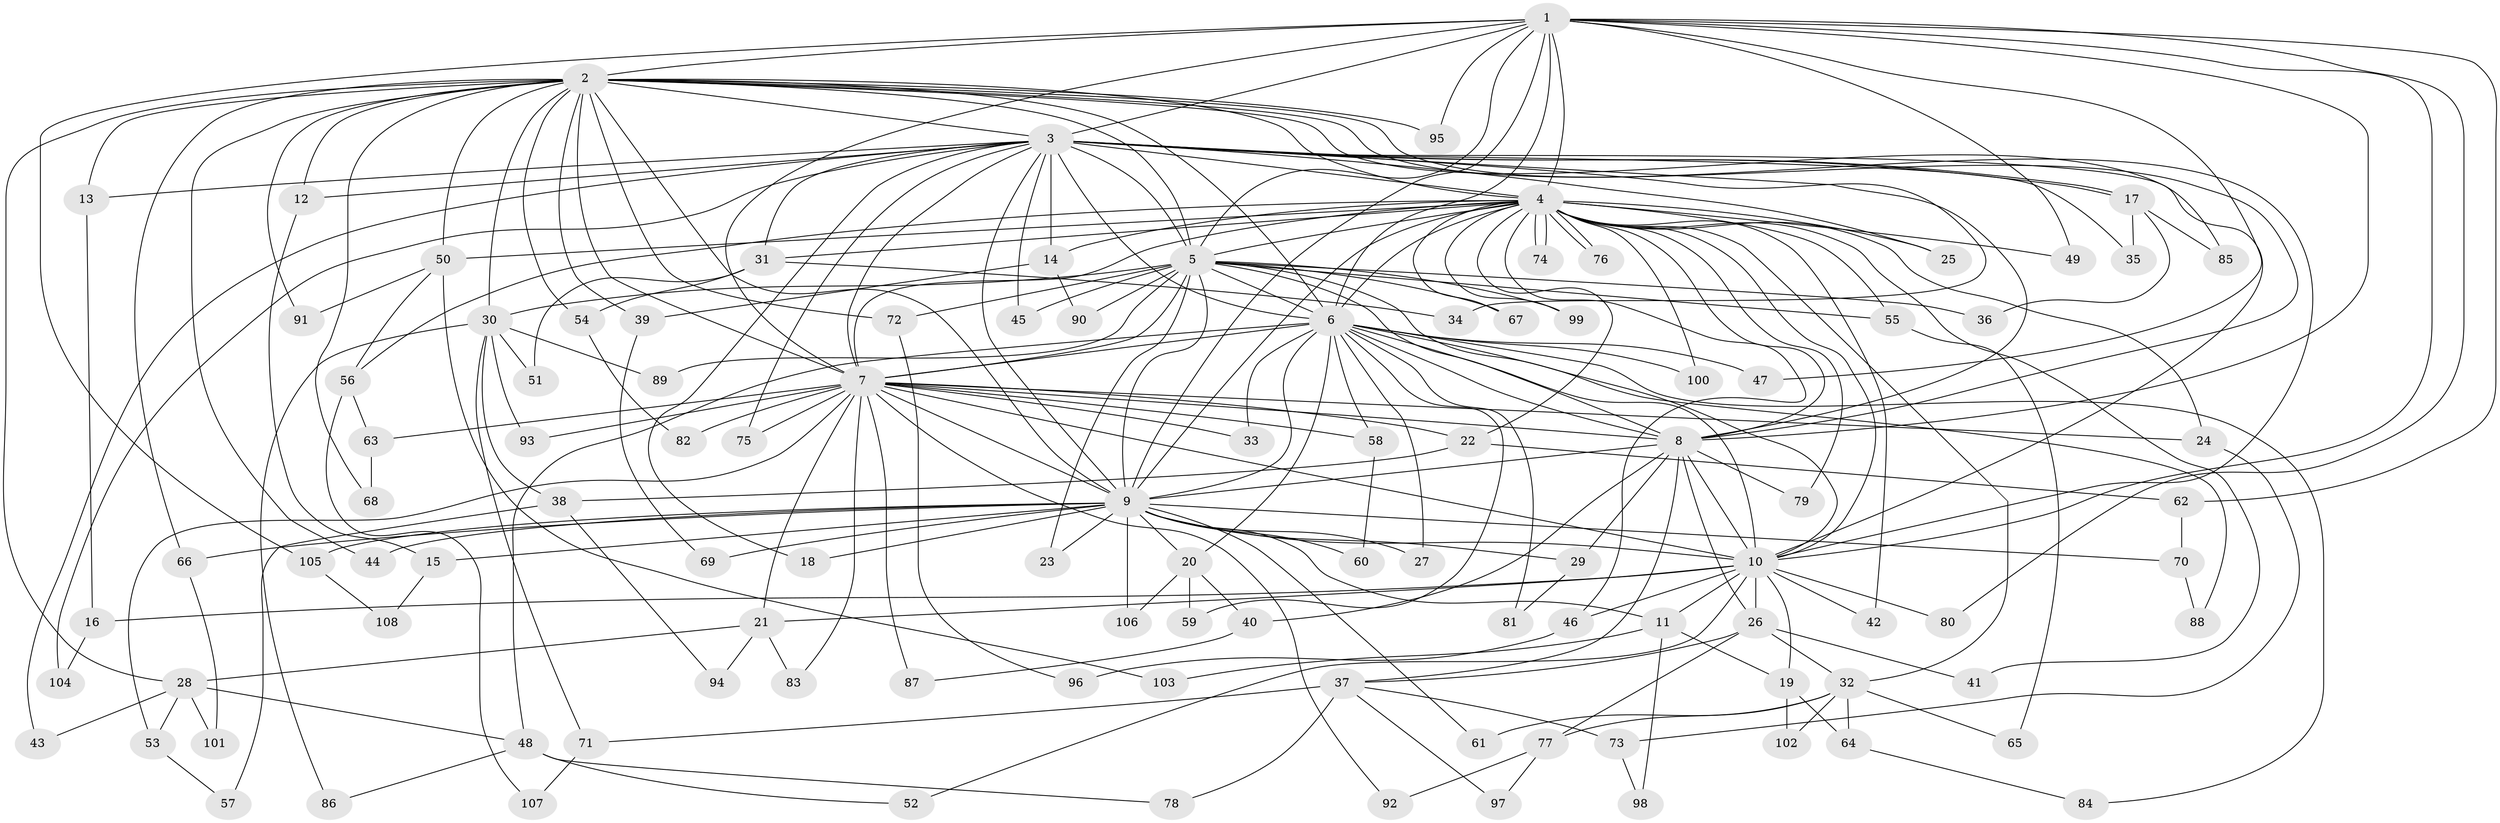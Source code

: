 // coarse degree distribution, {15: 0.012987012987012988, 21: 0.012987012987012988, 34: 0.012987012987012988, 24: 0.012987012987012988, 18: 0.025974025974025976, 20: 0.012987012987012988, 12: 0.012987012987012988, 17: 0.012987012987012988, 5: 0.06493506493506493, 3: 0.23376623376623376, 4: 0.1038961038961039, 1: 0.012987012987012988, 2: 0.4155844155844156, 6: 0.025974025974025976, 10: 0.012987012987012988, 7: 0.012987012987012988}
// Generated by graph-tools (version 1.1) at 2025/51/02/27/25 19:51:49]
// undirected, 108 vertices, 241 edges
graph export_dot {
graph [start="1"]
  node [color=gray90,style=filled];
  1;
  2;
  3;
  4;
  5;
  6;
  7;
  8;
  9;
  10;
  11;
  12;
  13;
  14;
  15;
  16;
  17;
  18;
  19;
  20;
  21;
  22;
  23;
  24;
  25;
  26;
  27;
  28;
  29;
  30;
  31;
  32;
  33;
  34;
  35;
  36;
  37;
  38;
  39;
  40;
  41;
  42;
  43;
  44;
  45;
  46;
  47;
  48;
  49;
  50;
  51;
  52;
  53;
  54;
  55;
  56;
  57;
  58;
  59;
  60;
  61;
  62;
  63;
  64;
  65;
  66;
  67;
  68;
  69;
  70;
  71;
  72;
  73;
  74;
  75;
  76;
  77;
  78;
  79;
  80;
  81;
  82;
  83;
  84;
  85;
  86;
  87;
  88;
  89;
  90;
  91;
  92;
  93;
  94;
  95;
  96;
  97;
  98;
  99;
  100;
  101;
  102;
  103;
  104;
  105;
  106;
  107;
  108;
  1 -- 2;
  1 -- 3;
  1 -- 4;
  1 -- 5;
  1 -- 6;
  1 -- 7;
  1 -- 8;
  1 -- 9;
  1 -- 10;
  1 -- 47;
  1 -- 49;
  1 -- 62;
  1 -- 80;
  1 -- 95;
  1 -- 105;
  2 -- 3;
  2 -- 4;
  2 -- 5;
  2 -- 6;
  2 -- 7;
  2 -- 8;
  2 -- 9;
  2 -- 10;
  2 -- 12;
  2 -- 13;
  2 -- 28;
  2 -- 30;
  2 -- 39;
  2 -- 44;
  2 -- 50;
  2 -- 54;
  2 -- 66;
  2 -- 68;
  2 -- 72;
  2 -- 85;
  2 -- 91;
  2 -- 95;
  3 -- 4;
  3 -- 5;
  3 -- 6;
  3 -- 7;
  3 -- 8;
  3 -- 9;
  3 -- 10;
  3 -- 12;
  3 -- 13;
  3 -- 14;
  3 -- 17;
  3 -- 17;
  3 -- 18;
  3 -- 25;
  3 -- 31;
  3 -- 34;
  3 -- 35;
  3 -- 43;
  3 -- 45;
  3 -- 75;
  3 -- 104;
  4 -- 5;
  4 -- 6;
  4 -- 7;
  4 -- 8;
  4 -- 9;
  4 -- 10;
  4 -- 14;
  4 -- 22;
  4 -- 24;
  4 -- 25;
  4 -- 31;
  4 -- 32;
  4 -- 41;
  4 -- 42;
  4 -- 46;
  4 -- 49;
  4 -- 50;
  4 -- 55;
  4 -- 56;
  4 -- 67;
  4 -- 74;
  4 -- 74;
  4 -- 76;
  4 -- 76;
  4 -- 79;
  4 -- 99;
  4 -- 100;
  5 -- 6;
  5 -- 7;
  5 -- 8;
  5 -- 9;
  5 -- 10;
  5 -- 23;
  5 -- 30;
  5 -- 36;
  5 -- 45;
  5 -- 55;
  5 -- 67;
  5 -- 72;
  5 -- 89;
  5 -- 90;
  5 -- 99;
  6 -- 7;
  6 -- 8;
  6 -- 9;
  6 -- 10;
  6 -- 20;
  6 -- 27;
  6 -- 33;
  6 -- 47;
  6 -- 48;
  6 -- 58;
  6 -- 59;
  6 -- 81;
  6 -- 84;
  6 -- 88;
  6 -- 100;
  7 -- 8;
  7 -- 9;
  7 -- 10;
  7 -- 21;
  7 -- 22;
  7 -- 24;
  7 -- 33;
  7 -- 53;
  7 -- 58;
  7 -- 63;
  7 -- 75;
  7 -- 82;
  7 -- 83;
  7 -- 87;
  7 -- 92;
  7 -- 93;
  8 -- 9;
  8 -- 10;
  8 -- 26;
  8 -- 29;
  8 -- 37;
  8 -- 40;
  8 -- 79;
  9 -- 10;
  9 -- 11;
  9 -- 15;
  9 -- 18;
  9 -- 20;
  9 -- 23;
  9 -- 27;
  9 -- 29;
  9 -- 44;
  9 -- 60;
  9 -- 61;
  9 -- 66;
  9 -- 69;
  9 -- 70;
  9 -- 105;
  9 -- 106;
  10 -- 11;
  10 -- 16;
  10 -- 19;
  10 -- 21;
  10 -- 26;
  10 -- 42;
  10 -- 46;
  10 -- 52;
  10 -- 80;
  11 -- 19;
  11 -- 98;
  11 -- 103;
  12 -- 15;
  13 -- 16;
  14 -- 39;
  14 -- 90;
  15 -- 108;
  16 -- 104;
  17 -- 35;
  17 -- 36;
  17 -- 85;
  19 -- 64;
  19 -- 102;
  20 -- 40;
  20 -- 59;
  20 -- 106;
  21 -- 28;
  21 -- 83;
  21 -- 94;
  22 -- 38;
  22 -- 62;
  24 -- 73;
  26 -- 32;
  26 -- 37;
  26 -- 41;
  26 -- 77;
  28 -- 43;
  28 -- 48;
  28 -- 53;
  28 -- 101;
  29 -- 81;
  30 -- 38;
  30 -- 51;
  30 -- 71;
  30 -- 86;
  30 -- 89;
  30 -- 93;
  31 -- 34;
  31 -- 51;
  31 -- 54;
  32 -- 61;
  32 -- 64;
  32 -- 65;
  32 -- 77;
  32 -- 102;
  37 -- 71;
  37 -- 73;
  37 -- 78;
  37 -- 97;
  38 -- 57;
  38 -- 94;
  39 -- 69;
  40 -- 87;
  46 -- 96;
  48 -- 52;
  48 -- 78;
  48 -- 86;
  50 -- 56;
  50 -- 91;
  50 -- 103;
  53 -- 57;
  54 -- 82;
  55 -- 65;
  56 -- 63;
  56 -- 107;
  58 -- 60;
  62 -- 70;
  63 -- 68;
  64 -- 84;
  66 -- 101;
  70 -- 88;
  71 -- 107;
  72 -- 96;
  73 -- 98;
  77 -- 92;
  77 -- 97;
  105 -- 108;
}
